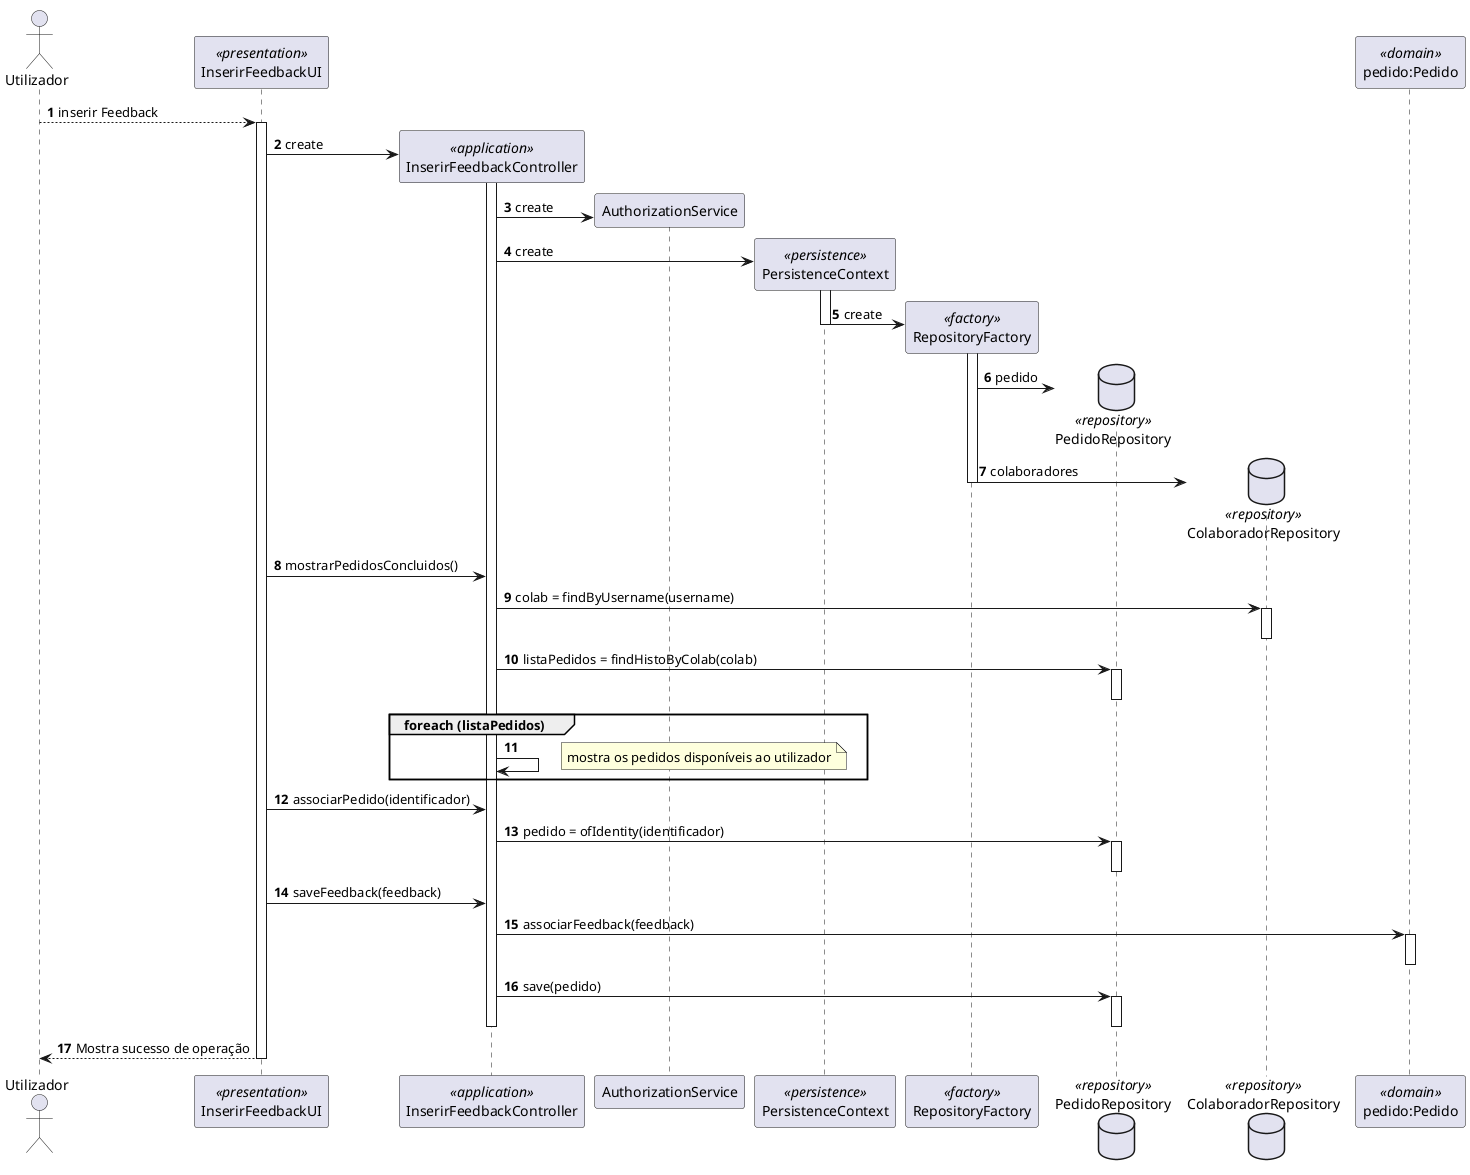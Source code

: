 @startuml
'https://plantuml.com/sequence-diagram

autonumber

actor "Utilizador" as ator
participant InserirFeedbackUI as UI <<presentation>>
participant InserirFeedbackController as CTRL <<application>>
participant AuthorizationService as AUTH
participant PersistenceContext as PER <<persistence>>
participant RepositoryFactory as FAC <<factory>>
database PedidoRepository as PEDR <<repository>>
database ColaboradorRepository as COLR <<repository>>
participant "pedido:Pedido" as PED <<domain>>

ator --> UI : inserir Feedback
activate UI

UI -> CTRL**: create
activate CTRL

CTRL -> AUTH**: create
CTRL -> PER**: create
activate PER
PER -> FAC**: create
deactivate PER
activate FAC
FAC -> PEDR**: pedido
FAC -> COLR**: colaboradores
deactivate FAC

UI -> CTRL: mostrarPedidosConcluidos()
CTRL -> COLR: colab = findByUsername(username)
activate COLR
deactivate COLR

CTRL -> PEDR: listaPedidos = findHistoByColab(colab)
activate PEDR
deactivate PEDR

group foreach (listaPedidos)
CTRL -> CTRL:
note right: mostra os pedidos disponíveis ao utilizador
end

UI -> CTRL: associarPedido(identificador)
CTRL -> PEDR: pedido = ofIdentity(identificador)
activate PEDR
deactivate PEDR

UI -> CTRL: saveFeedback(feedback)
CTRL -> PED: associarFeedback(feedback)
activate PED
deactivate PED

CTRL -> PEDR: save(pedido)
activate PEDR
deactivate PEDR

deactivate CTRL

UI --> ator: Mostra sucesso de operação
deactivate UI
@enduml